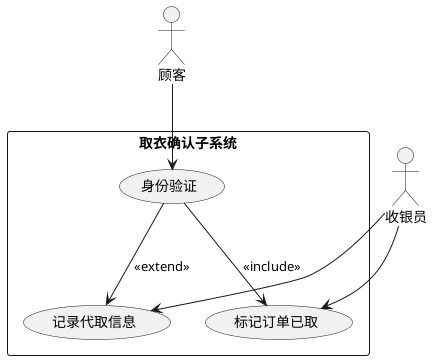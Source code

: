 @startuml
actor 顾客
actor 收银员

rectangle "取衣确认子系统" {
  usecase "身份验证" as V1
  usecase "记录代取信息" as V2
  usecase "标记订单已取" as V3
}

顾客 --> V1
V1 --> V2 : <<extend>>
V1 --> V3 : <<include>>
收银员 --> V2
收银员 --> V3
@enduml